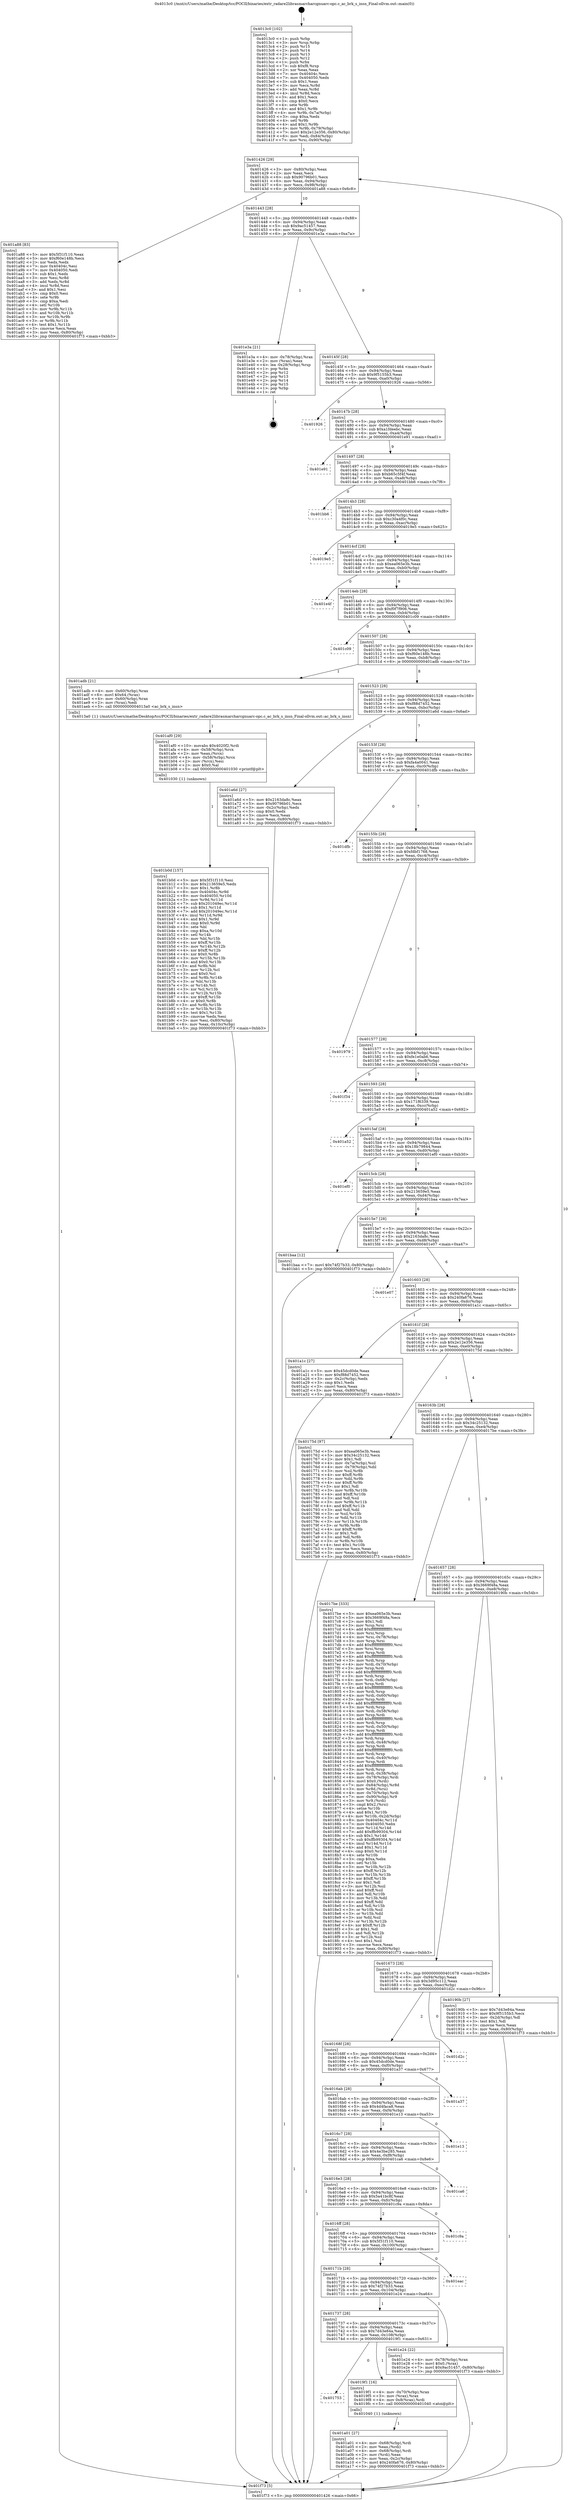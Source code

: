 digraph "0x4013c0" {
  label = "0x4013c0 (/mnt/c/Users/mathe/Desktop/tcc/POCII/binaries/extr_radare2librasmarcharcgnuarc-opc.c_ac_brk_s_insn_Final-ollvm.out::main(0))"
  labelloc = "t"
  node[shape=record]

  Entry [label="",width=0.3,height=0.3,shape=circle,fillcolor=black,style=filled]
  "0x401426" [label="{
     0x401426 [29]\l
     | [instrs]\l
     &nbsp;&nbsp;0x401426 \<+3\>: mov -0x80(%rbp),%eax\l
     &nbsp;&nbsp;0x401429 \<+2\>: mov %eax,%ecx\l
     &nbsp;&nbsp;0x40142b \<+6\>: sub $0x90796b01,%ecx\l
     &nbsp;&nbsp;0x401431 \<+6\>: mov %eax,-0x94(%rbp)\l
     &nbsp;&nbsp;0x401437 \<+6\>: mov %ecx,-0x98(%rbp)\l
     &nbsp;&nbsp;0x40143d \<+6\>: je 0000000000401a88 \<main+0x6c8\>\l
  }"]
  "0x401a88" [label="{
     0x401a88 [83]\l
     | [instrs]\l
     &nbsp;&nbsp;0x401a88 \<+5\>: mov $0x5f31f110,%eax\l
     &nbsp;&nbsp;0x401a8d \<+5\>: mov $0xf60e148b,%ecx\l
     &nbsp;&nbsp;0x401a92 \<+2\>: xor %edx,%edx\l
     &nbsp;&nbsp;0x401a94 \<+7\>: mov 0x40404c,%esi\l
     &nbsp;&nbsp;0x401a9b \<+7\>: mov 0x404050,%edi\l
     &nbsp;&nbsp;0x401aa2 \<+3\>: sub $0x1,%edx\l
     &nbsp;&nbsp;0x401aa5 \<+3\>: mov %esi,%r8d\l
     &nbsp;&nbsp;0x401aa8 \<+3\>: add %edx,%r8d\l
     &nbsp;&nbsp;0x401aab \<+4\>: imul %r8d,%esi\l
     &nbsp;&nbsp;0x401aaf \<+3\>: and $0x1,%esi\l
     &nbsp;&nbsp;0x401ab2 \<+3\>: cmp $0x0,%esi\l
     &nbsp;&nbsp;0x401ab5 \<+4\>: sete %r9b\l
     &nbsp;&nbsp;0x401ab9 \<+3\>: cmp $0xa,%edi\l
     &nbsp;&nbsp;0x401abc \<+4\>: setl %r10b\l
     &nbsp;&nbsp;0x401ac0 \<+3\>: mov %r9b,%r11b\l
     &nbsp;&nbsp;0x401ac3 \<+3\>: and %r10b,%r11b\l
     &nbsp;&nbsp;0x401ac6 \<+3\>: xor %r10b,%r9b\l
     &nbsp;&nbsp;0x401ac9 \<+3\>: or %r9b,%r11b\l
     &nbsp;&nbsp;0x401acc \<+4\>: test $0x1,%r11b\l
     &nbsp;&nbsp;0x401ad0 \<+3\>: cmovne %ecx,%eax\l
     &nbsp;&nbsp;0x401ad3 \<+3\>: mov %eax,-0x80(%rbp)\l
     &nbsp;&nbsp;0x401ad6 \<+5\>: jmp 0000000000401f73 \<main+0xbb3\>\l
  }"]
  "0x401443" [label="{
     0x401443 [28]\l
     | [instrs]\l
     &nbsp;&nbsp;0x401443 \<+5\>: jmp 0000000000401448 \<main+0x88\>\l
     &nbsp;&nbsp;0x401448 \<+6\>: mov -0x94(%rbp),%eax\l
     &nbsp;&nbsp;0x40144e \<+5\>: sub $0x9ac51457,%eax\l
     &nbsp;&nbsp;0x401453 \<+6\>: mov %eax,-0x9c(%rbp)\l
     &nbsp;&nbsp;0x401459 \<+6\>: je 0000000000401e3a \<main+0xa7a\>\l
  }"]
  Exit [label="",width=0.3,height=0.3,shape=circle,fillcolor=black,style=filled,peripheries=2]
  "0x401e3a" [label="{
     0x401e3a [21]\l
     | [instrs]\l
     &nbsp;&nbsp;0x401e3a \<+4\>: mov -0x78(%rbp),%rax\l
     &nbsp;&nbsp;0x401e3e \<+2\>: mov (%rax),%eax\l
     &nbsp;&nbsp;0x401e40 \<+4\>: lea -0x28(%rbp),%rsp\l
     &nbsp;&nbsp;0x401e44 \<+1\>: pop %rbx\l
     &nbsp;&nbsp;0x401e45 \<+2\>: pop %r12\l
     &nbsp;&nbsp;0x401e47 \<+2\>: pop %r13\l
     &nbsp;&nbsp;0x401e49 \<+2\>: pop %r14\l
     &nbsp;&nbsp;0x401e4b \<+2\>: pop %r15\l
     &nbsp;&nbsp;0x401e4d \<+1\>: pop %rbp\l
     &nbsp;&nbsp;0x401e4e \<+1\>: ret\l
  }"]
  "0x40145f" [label="{
     0x40145f [28]\l
     | [instrs]\l
     &nbsp;&nbsp;0x40145f \<+5\>: jmp 0000000000401464 \<main+0xa4\>\l
     &nbsp;&nbsp;0x401464 \<+6\>: mov -0x94(%rbp),%eax\l
     &nbsp;&nbsp;0x40146a \<+5\>: sub $0x9f5155b3,%eax\l
     &nbsp;&nbsp;0x40146f \<+6\>: mov %eax,-0xa0(%rbp)\l
     &nbsp;&nbsp;0x401475 \<+6\>: je 0000000000401926 \<main+0x566\>\l
  }"]
  "0x401b0d" [label="{
     0x401b0d [157]\l
     | [instrs]\l
     &nbsp;&nbsp;0x401b0d \<+5\>: mov $0x5f31f110,%esi\l
     &nbsp;&nbsp;0x401b12 \<+5\>: mov $0x213659e5,%edx\l
     &nbsp;&nbsp;0x401b17 \<+3\>: mov $0x1,%r8b\l
     &nbsp;&nbsp;0x401b1a \<+8\>: mov 0x40404c,%r9d\l
     &nbsp;&nbsp;0x401b22 \<+8\>: mov 0x404050,%r10d\l
     &nbsp;&nbsp;0x401b2a \<+3\>: mov %r9d,%r11d\l
     &nbsp;&nbsp;0x401b2d \<+7\>: sub $0x201049ec,%r11d\l
     &nbsp;&nbsp;0x401b34 \<+4\>: sub $0x1,%r11d\l
     &nbsp;&nbsp;0x401b38 \<+7\>: add $0x201049ec,%r11d\l
     &nbsp;&nbsp;0x401b3f \<+4\>: imul %r11d,%r9d\l
     &nbsp;&nbsp;0x401b43 \<+4\>: and $0x1,%r9d\l
     &nbsp;&nbsp;0x401b47 \<+4\>: cmp $0x0,%r9d\l
     &nbsp;&nbsp;0x401b4b \<+3\>: sete %bl\l
     &nbsp;&nbsp;0x401b4e \<+4\>: cmp $0xa,%r10d\l
     &nbsp;&nbsp;0x401b52 \<+4\>: setl %r14b\l
     &nbsp;&nbsp;0x401b56 \<+3\>: mov %bl,%r15b\l
     &nbsp;&nbsp;0x401b59 \<+4\>: xor $0xff,%r15b\l
     &nbsp;&nbsp;0x401b5d \<+3\>: mov %r14b,%r12b\l
     &nbsp;&nbsp;0x401b60 \<+4\>: xor $0xff,%r12b\l
     &nbsp;&nbsp;0x401b64 \<+4\>: xor $0x0,%r8b\l
     &nbsp;&nbsp;0x401b68 \<+3\>: mov %r15b,%r13b\l
     &nbsp;&nbsp;0x401b6b \<+4\>: and $0x0,%r13b\l
     &nbsp;&nbsp;0x401b6f \<+3\>: and %r8b,%bl\l
     &nbsp;&nbsp;0x401b72 \<+3\>: mov %r12b,%cl\l
     &nbsp;&nbsp;0x401b75 \<+3\>: and $0x0,%cl\l
     &nbsp;&nbsp;0x401b78 \<+3\>: and %r8b,%r14b\l
     &nbsp;&nbsp;0x401b7b \<+3\>: or %bl,%r13b\l
     &nbsp;&nbsp;0x401b7e \<+3\>: or %r14b,%cl\l
     &nbsp;&nbsp;0x401b81 \<+3\>: xor %cl,%r13b\l
     &nbsp;&nbsp;0x401b84 \<+3\>: or %r12b,%r15b\l
     &nbsp;&nbsp;0x401b87 \<+4\>: xor $0xff,%r15b\l
     &nbsp;&nbsp;0x401b8b \<+4\>: or $0x0,%r8b\l
     &nbsp;&nbsp;0x401b8f \<+3\>: and %r8b,%r15b\l
     &nbsp;&nbsp;0x401b92 \<+3\>: or %r15b,%r13b\l
     &nbsp;&nbsp;0x401b95 \<+4\>: test $0x1,%r13b\l
     &nbsp;&nbsp;0x401b99 \<+3\>: cmovne %edx,%esi\l
     &nbsp;&nbsp;0x401b9c \<+3\>: mov %esi,-0x80(%rbp)\l
     &nbsp;&nbsp;0x401b9f \<+6\>: mov %eax,-0x10c(%rbp)\l
     &nbsp;&nbsp;0x401ba5 \<+5\>: jmp 0000000000401f73 \<main+0xbb3\>\l
  }"]
  "0x401926" [label="{
     0x401926\l
  }", style=dashed]
  "0x40147b" [label="{
     0x40147b [28]\l
     | [instrs]\l
     &nbsp;&nbsp;0x40147b \<+5\>: jmp 0000000000401480 \<main+0xc0\>\l
     &nbsp;&nbsp;0x401480 \<+6\>: mov -0x94(%rbp),%eax\l
     &nbsp;&nbsp;0x401486 \<+5\>: sub $0xa1fdeebc,%eax\l
     &nbsp;&nbsp;0x40148b \<+6\>: mov %eax,-0xa4(%rbp)\l
     &nbsp;&nbsp;0x401491 \<+6\>: je 0000000000401e91 \<main+0xad1\>\l
  }"]
  "0x401af0" [label="{
     0x401af0 [29]\l
     | [instrs]\l
     &nbsp;&nbsp;0x401af0 \<+10\>: movabs $0x4020f2,%rdi\l
     &nbsp;&nbsp;0x401afa \<+4\>: mov -0x58(%rbp),%rcx\l
     &nbsp;&nbsp;0x401afe \<+2\>: mov %eax,(%rcx)\l
     &nbsp;&nbsp;0x401b00 \<+4\>: mov -0x58(%rbp),%rcx\l
     &nbsp;&nbsp;0x401b04 \<+2\>: mov (%rcx),%esi\l
     &nbsp;&nbsp;0x401b06 \<+2\>: mov $0x0,%al\l
     &nbsp;&nbsp;0x401b08 \<+5\>: call 0000000000401030 \<printf@plt\>\l
     | [calls]\l
     &nbsp;&nbsp;0x401030 \{1\} (unknown)\l
  }"]
  "0x401e91" [label="{
     0x401e91\l
  }", style=dashed]
  "0x401497" [label="{
     0x401497 [28]\l
     | [instrs]\l
     &nbsp;&nbsp;0x401497 \<+5\>: jmp 000000000040149c \<main+0xdc\>\l
     &nbsp;&nbsp;0x40149c \<+6\>: mov -0x94(%rbp),%eax\l
     &nbsp;&nbsp;0x4014a2 \<+5\>: sub $0xb65c5f4f,%eax\l
     &nbsp;&nbsp;0x4014a7 \<+6\>: mov %eax,-0xa8(%rbp)\l
     &nbsp;&nbsp;0x4014ad \<+6\>: je 0000000000401bb6 \<main+0x7f6\>\l
  }"]
  "0x401a01" [label="{
     0x401a01 [27]\l
     | [instrs]\l
     &nbsp;&nbsp;0x401a01 \<+4\>: mov -0x68(%rbp),%rdi\l
     &nbsp;&nbsp;0x401a05 \<+2\>: mov %eax,(%rdi)\l
     &nbsp;&nbsp;0x401a07 \<+4\>: mov -0x68(%rbp),%rdi\l
     &nbsp;&nbsp;0x401a0b \<+2\>: mov (%rdi),%eax\l
     &nbsp;&nbsp;0x401a0d \<+3\>: mov %eax,-0x2c(%rbp)\l
     &nbsp;&nbsp;0x401a10 \<+7\>: movl $0x240fa676,-0x80(%rbp)\l
     &nbsp;&nbsp;0x401a17 \<+5\>: jmp 0000000000401f73 \<main+0xbb3\>\l
  }"]
  "0x401bb6" [label="{
     0x401bb6\l
  }", style=dashed]
  "0x4014b3" [label="{
     0x4014b3 [28]\l
     | [instrs]\l
     &nbsp;&nbsp;0x4014b3 \<+5\>: jmp 00000000004014b8 \<main+0xf8\>\l
     &nbsp;&nbsp;0x4014b8 \<+6\>: mov -0x94(%rbp),%eax\l
     &nbsp;&nbsp;0x4014be \<+5\>: sub $0xc30a4f0c,%eax\l
     &nbsp;&nbsp;0x4014c3 \<+6\>: mov %eax,-0xac(%rbp)\l
     &nbsp;&nbsp;0x4014c9 \<+6\>: je 00000000004019e5 \<main+0x625\>\l
  }"]
  "0x401753" [label="{
     0x401753\l
  }", style=dashed]
  "0x4019e5" [label="{
     0x4019e5\l
  }", style=dashed]
  "0x4014cf" [label="{
     0x4014cf [28]\l
     | [instrs]\l
     &nbsp;&nbsp;0x4014cf \<+5\>: jmp 00000000004014d4 \<main+0x114\>\l
     &nbsp;&nbsp;0x4014d4 \<+6\>: mov -0x94(%rbp),%eax\l
     &nbsp;&nbsp;0x4014da \<+5\>: sub $0xea065e3b,%eax\l
     &nbsp;&nbsp;0x4014df \<+6\>: mov %eax,-0xb0(%rbp)\l
     &nbsp;&nbsp;0x4014e5 \<+6\>: je 0000000000401e4f \<main+0xa8f\>\l
  }"]
  "0x4019f1" [label="{
     0x4019f1 [16]\l
     | [instrs]\l
     &nbsp;&nbsp;0x4019f1 \<+4\>: mov -0x70(%rbp),%rax\l
     &nbsp;&nbsp;0x4019f5 \<+3\>: mov (%rax),%rax\l
     &nbsp;&nbsp;0x4019f8 \<+4\>: mov 0x8(%rax),%rdi\l
     &nbsp;&nbsp;0x4019fc \<+5\>: call 0000000000401040 \<atoi@plt\>\l
     | [calls]\l
     &nbsp;&nbsp;0x401040 \{1\} (unknown)\l
  }"]
  "0x401e4f" [label="{
     0x401e4f\l
  }", style=dashed]
  "0x4014eb" [label="{
     0x4014eb [28]\l
     | [instrs]\l
     &nbsp;&nbsp;0x4014eb \<+5\>: jmp 00000000004014f0 \<main+0x130\>\l
     &nbsp;&nbsp;0x4014f0 \<+6\>: mov -0x94(%rbp),%eax\l
     &nbsp;&nbsp;0x4014f6 \<+5\>: sub $0xf0f7f906,%eax\l
     &nbsp;&nbsp;0x4014fb \<+6\>: mov %eax,-0xb4(%rbp)\l
     &nbsp;&nbsp;0x401501 \<+6\>: je 0000000000401c09 \<main+0x849\>\l
  }"]
  "0x401737" [label="{
     0x401737 [28]\l
     | [instrs]\l
     &nbsp;&nbsp;0x401737 \<+5\>: jmp 000000000040173c \<main+0x37c\>\l
     &nbsp;&nbsp;0x40173c \<+6\>: mov -0x94(%rbp),%eax\l
     &nbsp;&nbsp;0x401742 \<+5\>: sub $0x7d43e84a,%eax\l
     &nbsp;&nbsp;0x401747 \<+6\>: mov %eax,-0x108(%rbp)\l
     &nbsp;&nbsp;0x40174d \<+6\>: je 00000000004019f1 \<main+0x631\>\l
  }"]
  "0x401c09" [label="{
     0x401c09\l
  }", style=dashed]
  "0x401507" [label="{
     0x401507 [28]\l
     | [instrs]\l
     &nbsp;&nbsp;0x401507 \<+5\>: jmp 000000000040150c \<main+0x14c\>\l
     &nbsp;&nbsp;0x40150c \<+6\>: mov -0x94(%rbp),%eax\l
     &nbsp;&nbsp;0x401512 \<+5\>: sub $0xf60e148b,%eax\l
     &nbsp;&nbsp;0x401517 \<+6\>: mov %eax,-0xb8(%rbp)\l
     &nbsp;&nbsp;0x40151d \<+6\>: je 0000000000401adb \<main+0x71b\>\l
  }"]
  "0x401e24" [label="{
     0x401e24 [22]\l
     | [instrs]\l
     &nbsp;&nbsp;0x401e24 \<+4\>: mov -0x78(%rbp),%rax\l
     &nbsp;&nbsp;0x401e28 \<+6\>: movl $0x0,(%rax)\l
     &nbsp;&nbsp;0x401e2e \<+7\>: movl $0x9ac51457,-0x80(%rbp)\l
     &nbsp;&nbsp;0x401e35 \<+5\>: jmp 0000000000401f73 \<main+0xbb3\>\l
  }"]
  "0x401adb" [label="{
     0x401adb [21]\l
     | [instrs]\l
     &nbsp;&nbsp;0x401adb \<+4\>: mov -0x60(%rbp),%rax\l
     &nbsp;&nbsp;0x401adf \<+6\>: movl $0x64,(%rax)\l
     &nbsp;&nbsp;0x401ae5 \<+4\>: mov -0x60(%rbp),%rax\l
     &nbsp;&nbsp;0x401ae9 \<+2\>: mov (%rax),%edi\l
     &nbsp;&nbsp;0x401aeb \<+5\>: call 00000000004013a0 \<ac_brk_s_insn\>\l
     | [calls]\l
     &nbsp;&nbsp;0x4013a0 \{1\} (/mnt/c/Users/mathe/Desktop/tcc/POCII/binaries/extr_radare2librasmarcharcgnuarc-opc.c_ac_brk_s_insn_Final-ollvm.out::ac_brk_s_insn)\l
  }"]
  "0x401523" [label="{
     0x401523 [28]\l
     | [instrs]\l
     &nbsp;&nbsp;0x401523 \<+5\>: jmp 0000000000401528 \<main+0x168\>\l
     &nbsp;&nbsp;0x401528 \<+6\>: mov -0x94(%rbp),%eax\l
     &nbsp;&nbsp;0x40152e \<+5\>: sub $0xf88d7452,%eax\l
     &nbsp;&nbsp;0x401533 \<+6\>: mov %eax,-0xbc(%rbp)\l
     &nbsp;&nbsp;0x401539 \<+6\>: je 0000000000401a6d \<main+0x6ad\>\l
  }"]
  "0x40171b" [label="{
     0x40171b [28]\l
     | [instrs]\l
     &nbsp;&nbsp;0x40171b \<+5\>: jmp 0000000000401720 \<main+0x360\>\l
     &nbsp;&nbsp;0x401720 \<+6\>: mov -0x94(%rbp),%eax\l
     &nbsp;&nbsp;0x401726 \<+5\>: sub $0x74f27b33,%eax\l
     &nbsp;&nbsp;0x40172b \<+6\>: mov %eax,-0x104(%rbp)\l
     &nbsp;&nbsp;0x401731 \<+6\>: je 0000000000401e24 \<main+0xa64\>\l
  }"]
  "0x401a6d" [label="{
     0x401a6d [27]\l
     | [instrs]\l
     &nbsp;&nbsp;0x401a6d \<+5\>: mov $0x2163da8c,%eax\l
     &nbsp;&nbsp;0x401a72 \<+5\>: mov $0x90796b01,%ecx\l
     &nbsp;&nbsp;0x401a77 \<+3\>: mov -0x2c(%rbp),%edx\l
     &nbsp;&nbsp;0x401a7a \<+3\>: cmp $0x0,%edx\l
     &nbsp;&nbsp;0x401a7d \<+3\>: cmove %ecx,%eax\l
     &nbsp;&nbsp;0x401a80 \<+3\>: mov %eax,-0x80(%rbp)\l
     &nbsp;&nbsp;0x401a83 \<+5\>: jmp 0000000000401f73 \<main+0xbb3\>\l
  }"]
  "0x40153f" [label="{
     0x40153f [28]\l
     | [instrs]\l
     &nbsp;&nbsp;0x40153f \<+5\>: jmp 0000000000401544 \<main+0x184\>\l
     &nbsp;&nbsp;0x401544 \<+6\>: mov -0x94(%rbp),%eax\l
     &nbsp;&nbsp;0x40154a \<+5\>: sub $0xfa4a0041,%eax\l
     &nbsp;&nbsp;0x40154f \<+6\>: mov %eax,-0xc0(%rbp)\l
     &nbsp;&nbsp;0x401555 \<+6\>: je 0000000000401dfb \<main+0xa3b\>\l
  }"]
  "0x401eac" [label="{
     0x401eac\l
  }", style=dashed]
  "0x401dfb" [label="{
     0x401dfb\l
  }", style=dashed]
  "0x40155b" [label="{
     0x40155b [28]\l
     | [instrs]\l
     &nbsp;&nbsp;0x40155b \<+5\>: jmp 0000000000401560 \<main+0x1a0\>\l
     &nbsp;&nbsp;0x401560 \<+6\>: mov -0x94(%rbp),%eax\l
     &nbsp;&nbsp;0x401566 \<+5\>: sub $0xfdbf1768,%eax\l
     &nbsp;&nbsp;0x40156b \<+6\>: mov %eax,-0xc4(%rbp)\l
     &nbsp;&nbsp;0x401571 \<+6\>: je 0000000000401979 \<main+0x5b9\>\l
  }"]
  "0x4016ff" [label="{
     0x4016ff [28]\l
     | [instrs]\l
     &nbsp;&nbsp;0x4016ff \<+5\>: jmp 0000000000401704 \<main+0x344\>\l
     &nbsp;&nbsp;0x401704 \<+6\>: mov -0x94(%rbp),%eax\l
     &nbsp;&nbsp;0x40170a \<+5\>: sub $0x5f31f110,%eax\l
     &nbsp;&nbsp;0x40170f \<+6\>: mov %eax,-0x100(%rbp)\l
     &nbsp;&nbsp;0x401715 \<+6\>: je 0000000000401eac \<main+0xaec\>\l
  }"]
  "0x401979" [label="{
     0x401979\l
  }", style=dashed]
  "0x401577" [label="{
     0x401577 [28]\l
     | [instrs]\l
     &nbsp;&nbsp;0x401577 \<+5\>: jmp 000000000040157c \<main+0x1bc\>\l
     &nbsp;&nbsp;0x40157c \<+6\>: mov -0x94(%rbp),%eax\l
     &nbsp;&nbsp;0x401582 \<+5\>: sub $0xfe1e0ab6,%eax\l
     &nbsp;&nbsp;0x401587 \<+6\>: mov %eax,-0xc8(%rbp)\l
     &nbsp;&nbsp;0x40158d \<+6\>: je 0000000000401f34 \<main+0xb74\>\l
  }"]
  "0x401c9a" [label="{
     0x401c9a\l
  }", style=dashed]
  "0x401f34" [label="{
     0x401f34\l
  }", style=dashed]
  "0x401593" [label="{
     0x401593 [28]\l
     | [instrs]\l
     &nbsp;&nbsp;0x401593 \<+5\>: jmp 0000000000401598 \<main+0x1d8\>\l
     &nbsp;&nbsp;0x401598 \<+6\>: mov -0x94(%rbp),%eax\l
     &nbsp;&nbsp;0x40159e \<+5\>: sub $0x171f6339,%eax\l
     &nbsp;&nbsp;0x4015a3 \<+6\>: mov %eax,-0xcc(%rbp)\l
     &nbsp;&nbsp;0x4015a9 \<+6\>: je 0000000000401a52 \<main+0x692\>\l
  }"]
  "0x4016e3" [label="{
     0x4016e3 [28]\l
     | [instrs]\l
     &nbsp;&nbsp;0x4016e3 \<+5\>: jmp 00000000004016e8 \<main+0x328\>\l
     &nbsp;&nbsp;0x4016e8 \<+6\>: mov -0x94(%rbp),%eax\l
     &nbsp;&nbsp;0x4016ee \<+5\>: sub $0x5a41bc8f,%eax\l
     &nbsp;&nbsp;0x4016f3 \<+6\>: mov %eax,-0xfc(%rbp)\l
     &nbsp;&nbsp;0x4016f9 \<+6\>: je 0000000000401c9a \<main+0x8da\>\l
  }"]
  "0x401a52" [label="{
     0x401a52\l
  }", style=dashed]
  "0x4015af" [label="{
     0x4015af [28]\l
     | [instrs]\l
     &nbsp;&nbsp;0x4015af \<+5\>: jmp 00000000004015b4 \<main+0x1f4\>\l
     &nbsp;&nbsp;0x4015b4 \<+6\>: mov -0x94(%rbp),%eax\l
     &nbsp;&nbsp;0x4015ba \<+5\>: sub $0x18b79844,%eax\l
     &nbsp;&nbsp;0x4015bf \<+6\>: mov %eax,-0xd0(%rbp)\l
     &nbsp;&nbsp;0x4015c5 \<+6\>: je 0000000000401ef0 \<main+0xb30\>\l
  }"]
  "0x401ca6" [label="{
     0x401ca6\l
  }", style=dashed]
  "0x401ef0" [label="{
     0x401ef0\l
  }", style=dashed]
  "0x4015cb" [label="{
     0x4015cb [28]\l
     | [instrs]\l
     &nbsp;&nbsp;0x4015cb \<+5\>: jmp 00000000004015d0 \<main+0x210\>\l
     &nbsp;&nbsp;0x4015d0 \<+6\>: mov -0x94(%rbp),%eax\l
     &nbsp;&nbsp;0x4015d6 \<+5\>: sub $0x213659e5,%eax\l
     &nbsp;&nbsp;0x4015db \<+6\>: mov %eax,-0xd4(%rbp)\l
     &nbsp;&nbsp;0x4015e1 \<+6\>: je 0000000000401baa \<main+0x7ea\>\l
  }"]
  "0x4016c7" [label="{
     0x4016c7 [28]\l
     | [instrs]\l
     &nbsp;&nbsp;0x4016c7 \<+5\>: jmp 00000000004016cc \<main+0x30c\>\l
     &nbsp;&nbsp;0x4016cc \<+6\>: mov -0x94(%rbp),%eax\l
     &nbsp;&nbsp;0x4016d2 \<+5\>: sub $0x4e3be285,%eax\l
     &nbsp;&nbsp;0x4016d7 \<+6\>: mov %eax,-0xf8(%rbp)\l
     &nbsp;&nbsp;0x4016dd \<+6\>: je 0000000000401ca6 \<main+0x8e6\>\l
  }"]
  "0x401baa" [label="{
     0x401baa [12]\l
     | [instrs]\l
     &nbsp;&nbsp;0x401baa \<+7\>: movl $0x74f27b33,-0x80(%rbp)\l
     &nbsp;&nbsp;0x401bb1 \<+5\>: jmp 0000000000401f73 \<main+0xbb3\>\l
  }"]
  "0x4015e7" [label="{
     0x4015e7 [28]\l
     | [instrs]\l
     &nbsp;&nbsp;0x4015e7 \<+5\>: jmp 00000000004015ec \<main+0x22c\>\l
     &nbsp;&nbsp;0x4015ec \<+6\>: mov -0x94(%rbp),%eax\l
     &nbsp;&nbsp;0x4015f2 \<+5\>: sub $0x2163da8c,%eax\l
     &nbsp;&nbsp;0x4015f7 \<+6\>: mov %eax,-0xd8(%rbp)\l
     &nbsp;&nbsp;0x4015fd \<+6\>: je 0000000000401e07 \<main+0xa47\>\l
  }"]
  "0x401e13" [label="{
     0x401e13\l
  }", style=dashed]
  "0x401e07" [label="{
     0x401e07\l
  }", style=dashed]
  "0x401603" [label="{
     0x401603 [28]\l
     | [instrs]\l
     &nbsp;&nbsp;0x401603 \<+5\>: jmp 0000000000401608 \<main+0x248\>\l
     &nbsp;&nbsp;0x401608 \<+6\>: mov -0x94(%rbp),%eax\l
     &nbsp;&nbsp;0x40160e \<+5\>: sub $0x240fa676,%eax\l
     &nbsp;&nbsp;0x401613 \<+6\>: mov %eax,-0xdc(%rbp)\l
     &nbsp;&nbsp;0x401619 \<+6\>: je 0000000000401a1c \<main+0x65c\>\l
  }"]
  "0x4016ab" [label="{
     0x4016ab [28]\l
     | [instrs]\l
     &nbsp;&nbsp;0x4016ab \<+5\>: jmp 00000000004016b0 \<main+0x2f0\>\l
     &nbsp;&nbsp;0x4016b0 \<+6\>: mov -0x94(%rbp),%eax\l
     &nbsp;&nbsp;0x4016b6 \<+5\>: sub $0x4d4faca8,%eax\l
     &nbsp;&nbsp;0x4016bb \<+6\>: mov %eax,-0xf4(%rbp)\l
     &nbsp;&nbsp;0x4016c1 \<+6\>: je 0000000000401e13 \<main+0xa53\>\l
  }"]
  "0x401a1c" [label="{
     0x401a1c [27]\l
     | [instrs]\l
     &nbsp;&nbsp;0x401a1c \<+5\>: mov $0x45dcd0de,%eax\l
     &nbsp;&nbsp;0x401a21 \<+5\>: mov $0xf88d7452,%ecx\l
     &nbsp;&nbsp;0x401a26 \<+3\>: mov -0x2c(%rbp),%edx\l
     &nbsp;&nbsp;0x401a29 \<+3\>: cmp $0x1,%edx\l
     &nbsp;&nbsp;0x401a2c \<+3\>: cmovl %ecx,%eax\l
     &nbsp;&nbsp;0x401a2f \<+3\>: mov %eax,-0x80(%rbp)\l
     &nbsp;&nbsp;0x401a32 \<+5\>: jmp 0000000000401f73 \<main+0xbb3\>\l
  }"]
  "0x40161f" [label="{
     0x40161f [28]\l
     | [instrs]\l
     &nbsp;&nbsp;0x40161f \<+5\>: jmp 0000000000401624 \<main+0x264\>\l
     &nbsp;&nbsp;0x401624 \<+6\>: mov -0x94(%rbp),%eax\l
     &nbsp;&nbsp;0x40162a \<+5\>: sub $0x2e12e356,%eax\l
     &nbsp;&nbsp;0x40162f \<+6\>: mov %eax,-0xe0(%rbp)\l
     &nbsp;&nbsp;0x401635 \<+6\>: je 000000000040175d \<main+0x39d\>\l
  }"]
  "0x401a37" [label="{
     0x401a37\l
  }", style=dashed]
  "0x40175d" [label="{
     0x40175d [97]\l
     | [instrs]\l
     &nbsp;&nbsp;0x40175d \<+5\>: mov $0xea065e3b,%eax\l
     &nbsp;&nbsp;0x401762 \<+5\>: mov $0x34c25132,%ecx\l
     &nbsp;&nbsp;0x401767 \<+2\>: mov $0x1,%dl\l
     &nbsp;&nbsp;0x401769 \<+4\>: mov -0x7a(%rbp),%sil\l
     &nbsp;&nbsp;0x40176d \<+4\>: mov -0x79(%rbp),%dil\l
     &nbsp;&nbsp;0x401771 \<+3\>: mov %sil,%r8b\l
     &nbsp;&nbsp;0x401774 \<+4\>: xor $0xff,%r8b\l
     &nbsp;&nbsp;0x401778 \<+3\>: mov %dil,%r9b\l
     &nbsp;&nbsp;0x40177b \<+4\>: xor $0xff,%r9b\l
     &nbsp;&nbsp;0x40177f \<+3\>: xor $0x1,%dl\l
     &nbsp;&nbsp;0x401782 \<+3\>: mov %r8b,%r10b\l
     &nbsp;&nbsp;0x401785 \<+4\>: and $0xff,%r10b\l
     &nbsp;&nbsp;0x401789 \<+3\>: and %dl,%sil\l
     &nbsp;&nbsp;0x40178c \<+3\>: mov %r9b,%r11b\l
     &nbsp;&nbsp;0x40178f \<+4\>: and $0xff,%r11b\l
     &nbsp;&nbsp;0x401793 \<+3\>: and %dl,%dil\l
     &nbsp;&nbsp;0x401796 \<+3\>: or %sil,%r10b\l
     &nbsp;&nbsp;0x401799 \<+3\>: or %dil,%r11b\l
     &nbsp;&nbsp;0x40179c \<+3\>: xor %r11b,%r10b\l
     &nbsp;&nbsp;0x40179f \<+3\>: or %r9b,%r8b\l
     &nbsp;&nbsp;0x4017a2 \<+4\>: xor $0xff,%r8b\l
     &nbsp;&nbsp;0x4017a6 \<+3\>: or $0x1,%dl\l
     &nbsp;&nbsp;0x4017a9 \<+3\>: and %dl,%r8b\l
     &nbsp;&nbsp;0x4017ac \<+3\>: or %r8b,%r10b\l
     &nbsp;&nbsp;0x4017af \<+4\>: test $0x1,%r10b\l
     &nbsp;&nbsp;0x4017b3 \<+3\>: cmovne %ecx,%eax\l
     &nbsp;&nbsp;0x4017b6 \<+3\>: mov %eax,-0x80(%rbp)\l
     &nbsp;&nbsp;0x4017b9 \<+5\>: jmp 0000000000401f73 \<main+0xbb3\>\l
  }"]
  "0x40163b" [label="{
     0x40163b [28]\l
     | [instrs]\l
     &nbsp;&nbsp;0x40163b \<+5\>: jmp 0000000000401640 \<main+0x280\>\l
     &nbsp;&nbsp;0x401640 \<+6\>: mov -0x94(%rbp),%eax\l
     &nbsp;&nbsp;0x401646 \<+5\>: sub $0x34c25132,%eax\l
     &nbsp;&nbsp;0x40164b \<+6\>: mov %eax,-0xe4(%rbp)\l
     &nbsp;&nbsp;0x401651 \<+6\>: je 00000000004017be \<main+0x3fe\>\l
  }"]
  "0x401f73" [label="{
     0x401f73 [5]\l
     | [instrs]\l
     &nbsp;&nbsp;0x401f73 \<+5\>: jmp 0000000000401426 \<main+0x66\>\l
  }"]
  "0x4013c0" [label="{
     0x4013c0 [102]\l
     | [instrs]\l
     &nbsp;&nbsp;0x4013c0 \<+1\>: push %rbp\l
     &nbsp;&nbsp;0x4013c1 \<+3\>: mov %rsp,%rbp\l
     &nbsp;&nbsp;0x4013c4 \<+2\>: push %r15\l
     &nbsp;&nbsp;0x4013c6 \<+2\>: push %r14\l
     &nbsp;&nbsp;0x4013c8 \<+2\>: push %r13\l
     &nbsp;&nbsp;0x4013ca \<+2\>: push %r12\l
     &nbsp;&nbsp;0x4013cc \<+1\>: push %rbx\l
     &nbsp;&nbsp;0x4013cd \<+7\>: sub $0xf8,%rsp\l
     &nbsp;&nbsp;0x4013d4 \<+2\>: xor %eax,%eax\l
     &nbsp;&nbsp;0x4013d6 \<+7\>: mov 0x40404c,%ecx\l
     &nbsp;&nbsp;0x4013dd \<+7\>: mov 0x404050,%edx\l
     &nbsp;&nbsp;0x4013e4 \<+3\>: sub $0x1,%eax\l
     &nbsp;&nbsp;0x4013e7 \<+3\>: mov %ecx,%r8d\l
     &nbsp;&nbsp;0x4013ea \<+3\>: add %eax,%r8d\l
     &nbsp;&nbsp;0x4013ed \<+4\>: imul %r8d,%ecx\l
     &nbsp;&nbsp;0x4013f1 \<+3\>: and $0x1,%ecx\l
     &nbsp;&nbsp;0x4013f4 \<+3\>: cmp $0x0,%ecx\l
     &nbsp;&nbsp;0x4013f7 \<+4\>: sete %r9b\l
     &nbsp;&nbsp;0x4013fb \<+4\>: and $0x1,%r9b\l
     &nbsp;&nbsp;0x4013ff \<+4\>: mov %r9b,-0x7a(%rbp)\l
     &nbsp;&nbsp;0x401403 \<+3\>: cmp $0xa,%edx\l
     &nbsp;&nbsp;0x401406 \<+4\>: setl %r9b\l
     &nbsp;&nbsp;0x40140a \<+4\>: and $0x1,%r9b\l
     &nbsp;&nbsp;0x40140e \<+4\>: mov %r9b,-0x79(%rbp)\l
     &nbsp;&nbsp;0x401412 \<+7\>: movl $0x2e12e356,-0x80(%rbp)\l
     &nbsp;&nbsp;0x401419 \<+6\>: mov %edi,-0x84(%rbp)\l
     &nbsp;&nbsp;0x40141f \<+7\>: mov %rsi,-0x90(%rbp)\l
  }"]
  "0x40168f" [label="{
     0x40168f [28]\l
     | [instrs]\l
     &nbsp;&nbsp;0x40168f \<+5\>: jmp 0000000000401694 \<main+0x2d4\>\l
     &nbsp;&nbsp;0x401694 \<+6\>: mov -0x94(%rbp),%eax\l
     &nbsp;&nbsp;0x40169a \<+5\>: sub $0x45dcd0de,%eax\l
     &nbsp;&nbsp;0x40169f \<+6\>: mov %eax,-0xf0(%rbp)\l
     &nbsp;&nbsp;0x4016a5 \<+6\>: je 0000000000401a37 \<main+0x677\>\l
  }"]
  "0x4017be" [label="{
     0x4017be [333]\l
     | [instrs]\l
     &nbsp;&nbsp;0x4017be \<+5\>: mov $0xea065e3b,%eax\l
     &nbsp;&nbsp;0x4017c3 \<+5\>: mov $0x3669f48a,%ecx\l
     &nbsp;&nbsp;0x4017c8 \<+2\>: mov $0x1,%dl\l
     &nbsp;&nbsp;0x4017ca \<+3\>: mov %rsp,%rsi\l
     &nbsp;&nbsp;0x4017cd \<+4\>: add $0xfffffffffffffff0,%rsi\l
     &nbsp;&nbsp;0x4017d1 \<+3\>: mov %rsi,%rsp\l
     &nbsp;&nbsp;0x4017d4 \<+4\>: mov %rsi,-0x78(%rbp)\l
     &nbsp;&nbsp;0x4017d8 \<+3\>: mov %rsp,%rsi\l
     &nbsp;&nbsp;0x4017db \<+4\>: add $0xfffffffffffffff0,%rsi\l
     &nbsp;&nbsp;0x4017df \<+3\>: mov %rsi,%rsp\l
     &nbsp;&nbsp;0x4017e2 \<+3\>: mov %rsp,%rdi\l
     &nbsp;&nbsp;0x4017e5 \<+4\>: add $0xfffffffffffffff0,%rdi\l
     &nbsp;&nbsp;0x4017e9 \<+3\>: mov %rdi,%rsp\l
     &nbsp;&nbsp;0x4017ec \<+4\>: mov %rdi,-0x70(%rbp)\l
     &nbsp;&nbsp;0x4017f0 \<+3\>: mov %rsp,%rdi\l
     &nbsp;&nbsp;0x4017f3 \<+4\>: add $0xfffffffffffffff0,%rdi\l
     &nbsp;&nbsp;0x4017f7 \<+3\>: mov %rdi,%rsp\l
     &nbsp;&nbsp;0x4017fa \<+4\>: mov %rdi,-0x68(%rbp)\l
     &nbsp;&nbsp;0x4017fe \<+3\>: mov %rsp,%rdi\l
     &nbsp;&nbsp;0x401801 \<+4\>: add $0xfffffffffffffff0,%rdi\l
     &nbsp;&nbsp;0x401805 \<+3\>: mov %rdi,%rsp\l
     &nbsp;&nbsp;0x401808 \<+4\>: mov %rdi,-0x60(%rbp)\l
     &nbsp;&nbsp;0x40180c \<+3\>: mov %rsp,%rdi\l
     &nbsp;&nbsp;0x40180f \<+4\>: add $0xfffffffffffffff0,%rdi\l
     &nbsp;&nbsp;0x401813 \<+3\>: mov %rdi,%rsp\l
     &nbsp;&nbsp;0x401816 \<+4\>: mov %rdi,-0x58(%rbp)\l
     &nbsp;&nbsp;0x40181a \<+3\>: mov %rsp,%rdi\l
     &nbsp;&nbsp;0x40181d \<+4\>: add $0xfffffffffffffff0,%rdi\l
     &nbsp;&nbsp;0x401821 \<+3\>: mov %rdi,%rsp\l
     &nbsp;&nbsp;0x401824 \<+4\>: mov %rdi,-0x50(%rbp)\l
     &nbsp;&nbsp;0x401828 \<+3\>: mov %rsp,%rdi\l
     &nbsp;&nbsp;0x40182b \<+4\>: add $0xfffffffffffffff0,%rdi\l
     &nbsp;&nbsp;0x40182f \<+3\>: mov %rdi,%rsp\l
     &nbsp;&nbsp;0x401832 \<+4\>: mov %rdi,-0x48(%rbp)\l
     &nbsp;&nbsp;0x401836 \<+3\>: mov %rsp,%rdi\l
     &nbsp;&nbsp;0x401839 \<+4\>: add $0xfffffffffffffff0,%rdi\l
     &nbsp;&nbsp;0x40183d \<+3\>: mov %rdi,%rsp\l
     &nbsp;&nbsp;0x401840 \<+4\>: mov %rdi,-0x40(%rbp)\l
     &nbsp;&nbsp;0x401844 \<+3\>: mov %rsp,%rdi\l
     &nbsp;&nbsp;0x401847 \<+4\>: add $0xfffffffffffffff0,%rdi\l
     &nbsp;&nbsp;0x40184b \<+3\>: mov %rdi,%rsp\l
     &nbsp;&nbsp;0x40184e \<+4\>: mov %rdi,-0x38(%rbp)\l
     &nbsp;&nbsp;0x401852 \<+4\>: mov -0x78(%rbp),%rdi\l
     &nbsp;&nbsp;0x401856 \<+6\>: movl $0x0,(%rdi)\l
     &nbsp;&nbsp;0x40185c \<+7\>: mov -0x84(%rbp),%r8d\l
     &nbsp;&nbsp;0x401863 \<+3\>: mov %r8d,(%rsi)\l
     &nbsp;&nbsp;0x401866 \<+4\>: mov -0x70(%rbp),%rdi\l
     &nbsp;&nbsp;0x40186a \<+7\>: mov -0x90(%rbp),%r9\l
     &nbsp;&nbsp;0x401871 \<+3\>: mov %r9,(%rdi)\l
     &nbsp;&nbsp;0x401874 \<+3\>: cmpl $0x2,(%rsi)\l
     &nbsp;&nbsp;0x401877 \<+4\>: setne %r10b\l
     &nbsp;&nbsp;0x40187b \<+4\>: and $0x1,%r10b\l
     &nbsp;&nbsp;0x40187f \<+4\>: mov %r10b,-0x2d(%rbp)\l
     &nbsp;&nbsp;0x401883 \<+8\>: mov 0x40404c,%r11d\l
     &nbsp;&nbsp;0x40188b \<+7\>: mov 0x404050,%ebx\l
     &nbsp;&nbsp;0x401892 \<+3\>: mov %r11d,%r14d\l
     &nbsp;&nbsp;0x401895 \<+7\>: add $0xffb99304,%r14d\l
     &nbsp;&nbsp;0x40189c \<+4\>: sub $0x1,%r14d\l
     &nbsp;&nbsp;0x4018a0 \<+7\>: sub $0xffb99304,%r14d\l
     &nbsp;&nbsp;0x4018a7 \<+4\>: imul %r14d,%r11d\l
     &nbsp;&nbsp;0x4018ab \<+4\>: and $0x1,%r11d\l
     &nbsp;&nbsp;0x4018af \<+4\>: cmp $0x0,%r11d\l
     &nbsp;&nbsp;0x4018b3 \<+4\>: sete %r10b\l
     &nbsp;&nbsp;0x4018b7 \<+3\>: cmp $0xa,%ebx\l
     &nbsp;&nbsp;0x4018ba \<+4\>: setl %r15b\l
     &nbsp;&nbsp;0x4018be \<+3\>: mov %r10b,%r12b\l
     &nbsp;&nbsp;0x4018c1 \<+4\>: xor $0xff,%r12b\l
     &nbsp;&nbsp;0x4018c5 \<+3\>: mov %r15b,%r13b\l
     &nbsp;&nbsp;0x4018c8 \<+4\>: xor $0xff,%r13b\l
     &nbsp;&nbsp;0x4018cc \<+3\>: xor $0x1,%dl\l
     &nbsp;&nbsp;0x4018cf \<+3\>: mov %r12b,%sil\l
     &nbsp;&nbsp;0x4018d2 \<+4\>: and $0xff,%sil\l
     &nbsp;&nbsp;0x4018d6 \<+3\>: and %dl,%r10b\l
     &nbsp;&nbsp;0x4018d9 \<+3\>: mov %r13b,%dil\l
     &nbsp;&nbsp;0x4018dc \<+4\>: and $0xff,%dil\l
     &nbsp;&nbsp;0x4018e0 \<+3\>: and %dl,%r15b\l
     &nbsp;&nbsp;0x4018e3 \<+3\>: or %r10b,%sil\l
     &nbsp;&nbsp;0x4018e6 \<+3\>: or %r15b,%dil\l
     &nbsp;&nbsp;0x4018e9 \<+3\>: xor %dil,%sil\l
     &nbsp;&nbsp;0x4018ec \<+3\>: or %r13b,%r12b\l
     &nbsp;&nbsp;0x4018ef \<+4\>: xor $0xff,%r12b\l
     &nbsp;&nbsp;0x4018f3 \<+3\>: or $0x1,%dl\l
     &nbsp;&nbsp;0x4018f6 \<+3\>: and %dl,%r12b\l
     &nbsp;&nbsp;0x4018f9 \<+3\>: or %r12b,%sil\l
     &nbsp;&nbsp;0x4018fc \<+4\>: test $0x1,%sil\l
     &nbsp;&nbsp;0x401900 \<+3\>: cmovne %ecx,%eax\l
     &nbsp;&nbsp;0x401903 \<+3\>: mov %eax,-0x80(%rbp)\l
     &nbsp;&nbsp;0x401906 \<+5\>: jmp 0000000000401f73 \<main+0xbb3\>\l
  }"]
  "0x401657" [label="{
     0x401657 [28]\l
     | [instrs]\l
     &nbsp;&nbsp;0x401657 \<+5\>: jmp 000000000040165c \<main+0x29c\>\l
     &nbsp;&nbsp;0x40165c \<+6\>: mov -0x94(%rbp),%eax\l
     &nbsp;&nbsp;0x401662 \<+5\>: sub $0x3669f48a,%eax\l
     &nbsp;&nbsp;0x401667 \<+6\>: mov %eax,-0xe8(%rbp)\l
     &nbsp;&nbsp;0x40166d \<+6\>: je 000000000040190b \<main+0x54b\>\l
  }"]
  "0x401d2c" [label="{
     0x401d2c\l
  }", style=dashed]
  "0x401673" [label="{
     0x401673 [28]\l
     | [instrs]\l
     &nbsp;&nbsp;0x401673 \<+5\>: jmp 0000000000401678 \<main+0x2b8\>\l
     &nbsp;&nbsp;0x401678 \<+6\>: mov -0x94(%rbp),%eax\l
     &nbsp;&nbsp;0x40167e \<+5\>: sub $0x3d95c112,%eax\l
     &nbsp;&nbsp;0x401683 \<+6\>: mov %eax,-0xec(%rbp)\l
     &nbsp;&nbsp;0x401689 \<+6\>: je 0000000000401d2c \<main+0x96c\>\l
  }"]
  "0x40190b" [label="{
     0x40190b [27]\l
     | [instrs]\l
     &nbsp;&nbsp;0x40190b \<+5\>: mov $0x7d43e84a,%eax\l
     &nbsp;&nbsp;0x401910 \<+5\>: mov $0x9f5155b3,%ecx\l
     &nbsp;&nbsp;0x401915 \<+3\>: mov -0x2d(%rbp),%dl\l
     &nbsp;&nbsp;0x401918 \<+3\>: test $0x1,%dl\l
     &nbsp;&nbsp;0x40191b \<+3\>: cmovne %ecx,%eax\l
     &nbsp;&nbsp;0x40191e \<+3\>: mov %eax,-0x80(%rbp)\l
     &nbsp;&nbsp;0x401921 \<+5\>: jmp 0000000000401f73 \<main+0xbb3\>\l
  }"]
  Entry -> "0x4013c0" [label=" 1"]
  "0x401426" -> "0x401a88" [label=" 1"]
  "0x401426" -> "0x401443" [label=" 10"]
  "0x401e3a" -> Exit [label=" 1"]
  "0x401443" -> "0x401e3a" [label=" 1"]
  "0x401443" -> "0x40145f" [label=" 9"]
  "0x401e24" -> "0x401f73" [label=" 1"]
  "0x40145f" -> "0x401926" [label=" 0"]
  "0x40145f" -> "0x40147b" [label=" 9"]
  "0x401baa" -> "0x401f73" [label=" 1"]
  "0x40147b" -> "0x401e91" [label=" 0"]
  "0x40147b" -> "0x401497" [label=" 9"]
  "0x401b0d" -> "0x401f73" [label=" 1"]
  "0x401497" -> "0x401bb6" [label=" 0"]
  "0x401497" -> "0x4014b3" [label=" 9"]
  "0x401af0" -> "0x401b0d" [label=" 1"]
  "0x4014b3" -> "0x4019e5" [label=" 0"]
  "0x4014b3" -> "0x4014cf" [label=" 9"]
  "0x401adb" -> "0x401af0" [label=" 1"]
  "0x4014cf" -> "0x401e4f" [label=" 0"]
  "0x4014cf" -> "0x4014eb" [label=" 9"]
  "0x401a88" -> "0x401f73" [label=" 1"]
  "0x4014eb" -> "0x401c09" [label=" 0"]
  "0x4014eb" -> "0x401507" [label=" 9"]
  "0x401a1c" -> "0x401f73" [label=" 1"]
  "0x401507" -> "0x401adb" [label=" 1"]
  "0x401507" -> "0x401523" [label=" 8"]
  "0x401a01" -> "0x401f73" [label=" 1"]
  "0x401523" -> "0x401a6d" [label=" 1"]
  "0x401523" -> "0x40153f" [label=" 7"]
  "0x401737" -> "0x401753" [label=" 0"]
  "0x40153f" -> "0x401dfb" [label=" 0"]
  "0x40153f" -> "0x40155b" [label=" 7"]
  "0x401737" -> "0x4019f1" [label=" 1"]
  "0x40155b" -> "0x401979" [label=" 0"]
  "0x40155b" -> "0x401577" [label=" 7"]
  "0x40171b" -> "0x401737" [label=" 1"]
  "0x401577" -> "0x401f34" [label=" 0"]
  "0x401577" -> "0x401593" [label=" 7"]
  "0x40171b" -> "0x401e24" [label=" 1"]
  "0x401593" -> "0x401a52" [label=" 0"]
  "0x401593" -> "0x4015af" [label=" 7"]
  "0x4016ff" -> "0x40171b" [label=" 2"]
  "0x4015af" -> "0x401ef0" [label=" 0"]
  "0x4015af" -> "0x4015cb" [label=" 7"]
  "0x4016ff" -> "0x401eac" [label=" 0"]
  "0x4015cb" -> "0x401baa" [label=" 1"]
  "0x4015cb" -> "0x4015e7" [label=" 6"]
  "0x4016e3" -> "0x4016ff" [label=" 2"]
  "0x4015e7" -> "0x401e07" [label=" 0"]
  "0x4015e7" -> "0x401603" [label=" 6"]
  "0x4016e3" -> "0x401c9a" [label=" 0"]
  "0x401603" -> "0x401a1c" [label=" 1"]
  "0x401603" -> "0x40161f" [label=" 5"]
  "0x4016c7" -> "0x4016e3" [label=" 2"]
  "0x40161f" -> "0x40175d" [label=" 1"]
  "0x40161f" -> "0x40163b" [label=" 4"]
  "0x40175d" -> "0x401f73" [label=" 1"]
  "0x4013c0" -> "0x401426" [label=" 1"]
  "0x401f73" -> "0x401426" [label=" 10"]
  "0x4016c7" -> "0x401ca6" [label=" 0"]
  "0x40163b" -> "0x4017be" [label=" 1"]
  "0x40163b" -> "0x401657" [label=" 3"]
  "0x4016ab" -> "0x4016c7" [label=" 2"]
  "0x4017be" -> "0x401f73" [label=" 1"]
  "0x4016ab" -> "0x401e13" [label=" 0"]
  "0x401657" -> "0x40190b" [label=" 1"]
  "0x401657" -> "0x401673" [label=" 2"]
  "0x40190b" -> "0x401f73" [label=" 1"]
  "0x4019f1" -> "0x401a01" [label=" 1"]
  "0x401673" -> "0x401d2c" [label=" 0"]
  "0x401673" -> "0x40168f" [label=" 2"]
  "0x401a6d" -> "0x401f73" [label=" 1"]
  "0x40168f" -> "0x401a37" [label=" 0"]
  "0x40168f" -> "0x4016ab" [label=" 2"]
}
